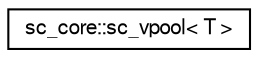 digraph "Graphical Class Hierarchy"
{
  edge [fontname="FreeSans",fontsize="10",labelfontname="FreeSans",labelfontsize="10"];
  node [fontname="FreeSans",fontsize="10",shape=record];
  rankdir="LR";
  Node0 [label="sc_core::sc_vpool\< T \>",height=0.2,width=0.4,color="black", fillcolor="white", style="filled",URL="$a02128.html"];
}
